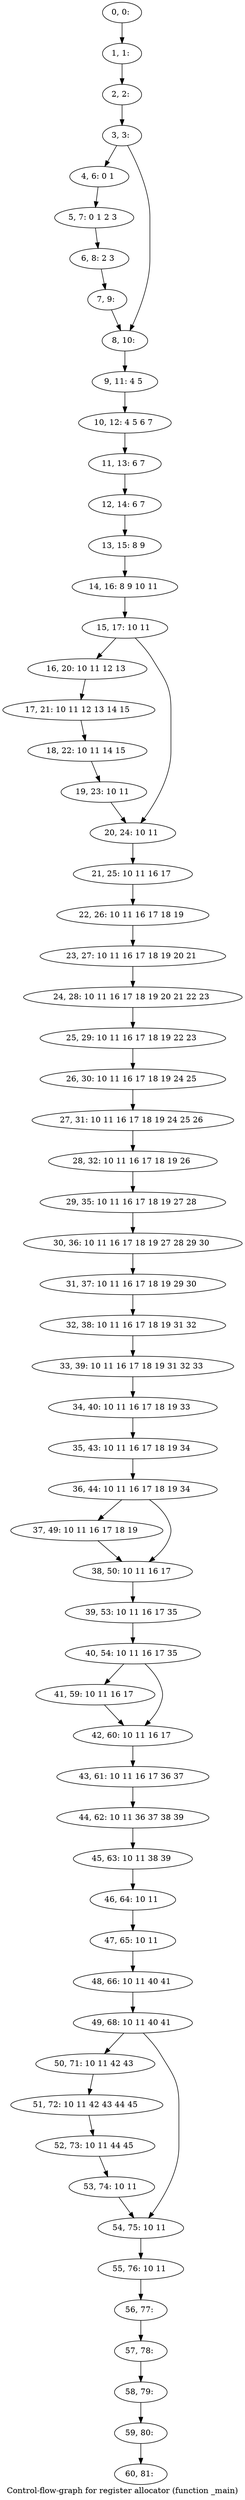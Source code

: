 digraph G {
graph [label="Control-flow-graph for register allocator (function _main)"]
0[label="0, 0: "];
1[label="1, 1: "];
2[label="2, 2: "];
3[label="3, 3: "];
4[label="4, 6: 0 1 "];
5[label="5, 7: 0 1 2 3 "];
6[label="6, 8: 2 3 "];
7[label="7, 9: "];
8[label="8, 10: "];
9[label="9, 11: 4 5 "];
10[label="10, 12: 4 5 6 7 "];
11[label="11, 13: 6 7 "];
12[label="12, 14: 6 7 "];
13[label="13, 15: 8 9 "];
14[label="14, 16: 8 9 10 11 "];
15[label="15, 17: 10 11 "];
16[label="16, 20: 10 11 12 13 "];
17[label="17, 21: 10 11 12 13 14 15 "];
18[label="18, 22: 10 11 14 15 "];
19[label="19, 23: 10 11 "];
20[label="20, 24: 10 11 "];
21[label="21, 25: 10 11 16 17 "];
22[label="22, 26: 10 11 16 17 18 19 "];
23[label="23, 27: 10 11 16 17 18 19 20 21 "];
24[label="24, 28: 10 11 16 17 18 19 20 21 22 23 "];
25[label="25, 29: 10 11 16 17 18 19 22 23 "];
26[label="26, 30: 10 11 16 17 18 19 24 25 "];
27[label="27, 31: 10 11 16 17 18 19 24 25 26 "];
28[label="28, 32: 10 11 16 17 18 19 26 "];
29[label="29, 35: 10 11 16 17 18 19 27 28 "];
30[label="30, 36: 10 11 16 17 18 19 27 28 29 30 "];
31[label="31, 37: 10 11 16 17 18 19 29 30 "];
32[label="32, 38: 10 11 16 17 18 19 31 32 "];
33[label="33, 39: 10 11 16 17 18 19 31 32 33 "];
34[label="34, 40: 10 11 16 17 18 19 33 "];
35[label="35, 43: 10 11 16 17 18 19 34 "];
36[label="36, 44: 10 11 16 17 18 19 34 "];
37[label="37, 49: 10 11 16 17 18 19 "];
38[label="38, 50: 10 11 16 17 "];
39[label="39, 53: 10 11 16 17 35 "];
40[label="40, 54: 10 11 16 17 35 "];
41[label="41, 59: 10 11 16 17 "];
42[label="42, 60: 10 11 16 17 "];
43[label="43, 61: 10 11 16 17 36 37 "];
44[label="44, 62: 10 11 36 37 38 39 "];
45[label="45, 63: 10 11 38 39 "];
46[label="46, 64: 10 11 "];
47[label="47, 65: 10 11 "];
48[label="48, 66: 10 11 40 41 "];
49[label="49, 68: 10 11 40 41 "];
50[label="50, 71: 10 11 42 43 "];
51[label="51, 72: 10 11 42 43 44 45 "];
52[label="52, 73: 10 11 44 45 "];
53[label="53, 74: 10 11 "];
54[label="54, 75: 10 11 "];
55[label="55, 76: 10 11 "];
56[label="56, 77: "];
57[label="57, 78: "];
58[label="58, 79: "];
59[label="59, 80: "];
60[label="60, 81: "];
0->1 ;
1->2 ;
2->3 ;
3->4 ;
3->8 ;
4->5 ;
5->6 ;
6->7 ;
7->8 ;
8->9 ;
9->10 ;
10->11 ;
11->12 ;
12->13 ;
13->14 ;
14->15 ;
15->16 ;
15->20 ;
16->17 ;
17->18 ;
18->19 ;
19->20 ;
20->21 ;
21->22 ;
22->23 ;
23->24 ;
24->25 ;
25->26 ;
26->27 ;
27->28 ;
28->29 ;
29->30 ;
30->31 ;
31->32 ;
32->33 ;
33->34 ;
34->35 ;
35->36 ;
36->37 ;
36->38 ;
37->38 ;
38->39 ;
39->40 ;
40->41 ;
40->42 ;
41->42 ;
42->43 ;
43->44 ;
44->45 ;
45->46 ;
46->47 ;
47->48 ;
48->49 ;
49->50 ;
49->54 ;
50->51 ;
51->52 ;
52->53 ;
53->54 ;
54->55 ;
55->56 ;
56->57 ;
57->58 ;
58->59 ;
59->60 ;
}
